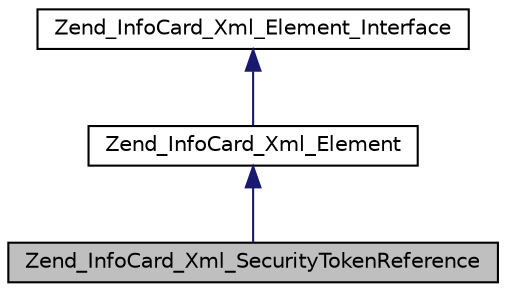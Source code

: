 digraph G
{
  edge [fontname="Helvetica",fontsize="10",labelfontname="Helvetica",labelfontsize="10"];
  node [fontname="Helvetica",fontsize="10",shape=record];
  Node1 [label="Zend_InfoCard_Xml_SecurityTokenReference",height=0.2,width=0.4,color="black", fillcolor="grey75", style="filled" fontcolor="black"];
  Node2 -> Node1 [dir="back",color="midnightblue",fontsize="10",style="solid",fontname="Helvetica"];
  Node2 [label="Zend_InfoCard_Xml_Element",height=0.2,width=0.4,color="black", fillcolor="white", style="filled",URL="$class_zend___info_card___xml___element.html"];
  Node3 -> Node2 [dir="back",color="midnightblue",fontsize="10",style="solid",fontname="Helvetica"];
  Node3 [label="Zend_InfoCard_Xml_Element_Interface",height=0.2,width=0.4,color="black", fillcolor="white", style="filled",URL="$interface_zend___info_card___xml___element___interface.html"];
}
